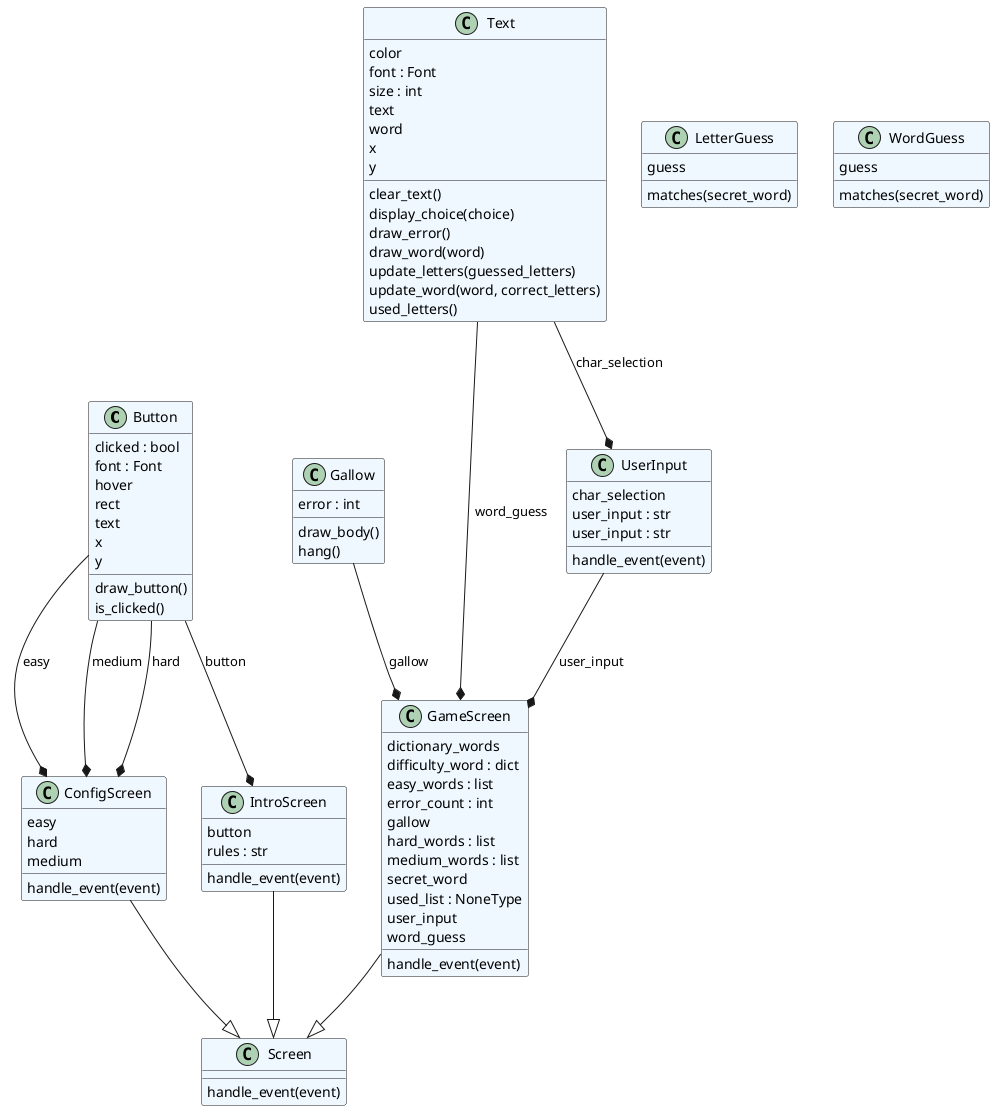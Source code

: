 @startuml classes
set namespaceSeparator none
class "Button" as Hangman.Button #aliceblue {
  clicked : bool
  font : Font
  hover
  rect
  text
  x
  y
  draw_button()
  is_clicked()
}
class "ConfigScreen" as Hangman.ConfigScreen #aliceblue {
  easy
  hard
  medium
  handle_event(event)
}
class "Gallow" as Hangman.Gallow #aliceblue {
  error : int
  draw_body()
  hang()
}
class "GameScreen" as Hangman.GameScreen #aliceblue {
  dictionary_words
  difficulty_word : dict
  easy_words : list
  error_count : int
  gallow
  hard_words : list
  medium_words : list
  secret_word
  used_list : NoneType
  user_input
  word_guess
  handle_event(event)
}
class "IntroScreen" as Hangman.IntroScreen #aliceblue {
  button
  rules : str
  handle_event(event)
}
class "LetterGuess" as Hangman.LetterGuess #aliceblue {
  guess
  matches(secret_word)
}
class "Screen" as Hangman.Screen #aliceblue {
  handle_event(event)
}
class "Text" as Hangman.Text #aliceblue {
  color
  font : Font
  size : int
  text
  word
  x
  y
  clear_text()
  display_choice(choice)
  draw_error()
  draw_word(word)
  update_letters(guessed_letters)
  update_word(word, correct_letters)
  used_letters()
}
class "UserInput" as Hangman.UserInput #aliceblue {
  char_selection
  user_input : str
  user_input : str
  handle_event(event)
}
class "WordGuess" as Hangman.WordGuess #aliceblue {
  guess
  matches(secret_word)
}
Hangman.ConfigScreen --|> Hangman.Screen
Hangman.GameScreen --|> Hangman.Screen
Hangman.IntroScreen --|> Hangman.Screen
Hangman.Button --* Hangman.ConfigScreen : easy
Hangman.Button --* Hangman.ConfigScreen : medium
Hangman.Button --* Hangman.ConfigScreen : hard
Hangman.Button --* Hangman.IntroScreen : button
Hangman.Gallow --* Hangman.GameScreen : gallow
Hangman.Text --* Hangman.GameScreen : word_guess
Hangman.Text --* Hangman.UserInput : char_selection
Hangman.UserInput --* Hangman.GameScreen : user_input
@enduml
